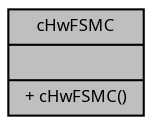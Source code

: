 digraph "cHwFSMC"
{
  edge [fontname="Sans",fontsize="8",labelfontname="Sans",labelfontsize="8"];
  node [fontname="Sans",fontsize="8",shape=record];
  Node1 [label="{cHwFSMC\n||+ cHwFSMC()\l}",height=0.2,width=0.4,color="black", fillcolor="grey75", style="filled", fontcolor="black"];
}

